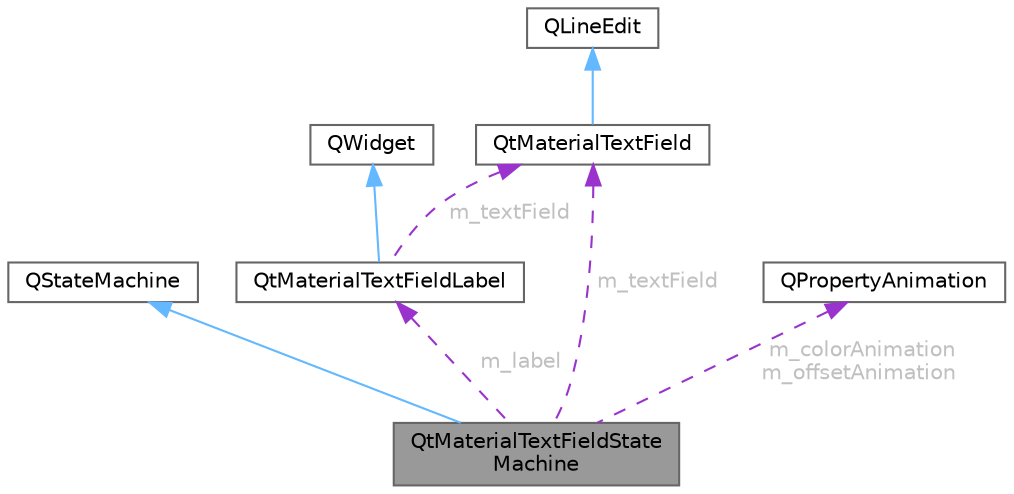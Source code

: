 digraph "QtMaterialTextFieldStateMachine"
{
 // LATEX_PDF_SIZE
  bgcolor="transparent";
  edge [fontname=Helvetica,fontsize=10,labelfontname=Helvetica,labelfontsize=10];
  node [fontname=Helvetica,fontsize=10,shape=box,height=0.2,width=0.4];
  Node1 [id="Node000001",label="QtMaterialTextFieldState\lMachine",height=0.2,width=0.4,color="gray40", fillcolor="grey60", style="filled", fontcolor="black",tooltip="文本输入框状态机类，管理正常和聚焦状态"];
  Node2 -> Node1 [id="edge1_Node000001_Node000002",dir="back",color="steelblue1",style="solid",tooltip=" "];
  Node2 [id="Node000002",label="QStateMachine",height=0.2,width=0.4,color="gray40", fillcolor="white", style="filled",tooltip=" "];
  Node3 -> Node1 [id="edge2_Node000001_Node000003",dir="back",color="darkorchid3",style="dashed",tooltip=" ",label=" m_textField",fontcolor="grey" ];
  Node3 [id="Node000003",label="QtMaterialTextField",height=0.2,width=0.4,color="gray40", fillcolor="white", style="filled",URL="$class_qt_material_text_field.html",tooltip="文本输入框类，继承自 QLineEdit，支持 Material Design 风格"];
  Node4 -> Node3 [id="edge3_Node000003_Node000004",dir="back",color="steelblue1",style="solid",tooltip=" "];
  Node4 [id="Node000004",label="QLineEdit",height=0.2,width=0.4,color="gray40", fillcolor="white", style="filled",tooltip=" "];
  Node5 -> Node1 [id="edge4_Node000001_Node000005",dir="back",color="darkorchid3",style="dashed",tooltip=" ",label=" m_label",fontcolor="grey" ];
  Node5 [id="Node000005",label="QtMaterialTextFieldLabel",height=0.2,width=0.4,color="gray40", fillcolor="white", style="filled",URL="$class_qt_material_text_field_label.html",tooltip="文本输入框标签类，管理浮动标签"];
  Node6 -> Node5 [id="edge5_Node000005_Node000006",dir="back",color="steelblue1",style="solid",tooltip=" "];
  Node6 [id="Node000006",label="QWidget",height=0.2,width=0.4,color="gray40", fillcolor="white", style="filled",tooltip=" "];
  Node3 -> Node5 [id="edge6_Node000005_Node000003",dir="back",color="darkorchid3",style="dashed",tooltip=" ",label=" m_textField",fontcolor="grey" ];
  Node7 -> Node1 [id="edge7_Node000001_Node000007",dir="back",color="darkorchid3",style="dashed",tooltip=" ",label=" m_colorAnimation\nm_offsetAnimation",fontcolor="grey" ];
  Node7 [id="Node000007",label="QPropertyAnimation",height=0.2,width=0.4,color="gray40", fillcolor="white", style="filled",URL="$class_q_property_animation.html",tooltip="Qt 属性动画类，用于窗口缩放动画"];
}
